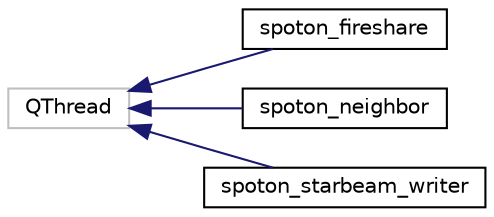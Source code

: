 digraph "Graphical Class Hierarchy"
{
  edge [fontname="Helvetica",fontsize="10",labelfontname="Helvetica",labelfontsize="10"];
  node [fontname="Helvetica",fontsize="10",shape=record];
  rankdir="LR";
  Node21 [label="QThread",height=0.2,width=0.4,color="grey75", fillcolor="white", style="filled"];
  Node21 -> Node0 [dir="back",color="midnightblue",fontsize="10",style="solid",fontname="Helvetica"];
  Node0 [label="spoton_fireshare",height=0.2,width=0.4,color="black", fillcolor="white", style="filled",URL="$classspoton__fireshare.html"];
  Node21 -> Node23 [dir="back",color="midnightblue",fontsize="10",style="solid",fontname="Helvetica"];
  Node23 [label="spoton_neighbor",height=0.2,width=0.4,color="black", fillcolor="white", style="filled",URL="$classspoton__neighbor.html"];
  Node21 -> Node24 [dir="back",color="midnightblue",fontsize="10",style="solid",fontname="Helvetica"];
  Node24 [label="spoton_starbeam_writer",height=0.2,width=0.4,color="black", fillcolor="white", style="filled",URL="$classspoton__starbeam__writer.html"];
}
